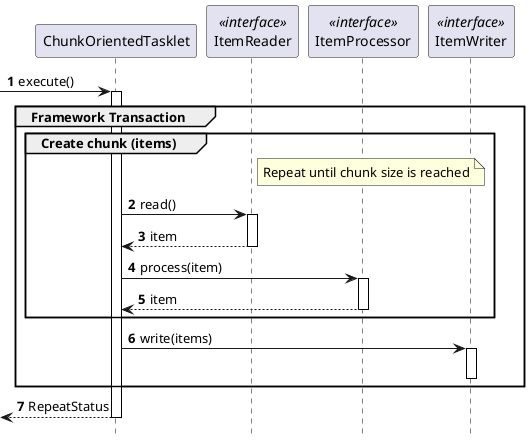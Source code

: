 @startuml

hide footbox
autonumber

participant ChunkOrientedTasklet
participant ItemReader <<interface>>
participant ItemProcessor <<interface>>
participant ItemWriter <<interface>>


[->ChunkOrientedTasklet : execute()
activate ChunkOrientedTasklet
group Framework Transaction
    group Create chunk (items)
        note right of ItemReader: Repeat until chunk size is reached
        ChunkOrientedTasklet -> ItemReader : read()
        activate ItemReader
        ItemReader --> ChunkOrientedTasklet : item
        deactivate ItemReader
        ChunkOrientedTasklet -> ItemProcessor : process(item)
        activate ItemProcessor
        ItemProcessor --> ChunkOrientedTasklet : item
        deactivate ItemProcessor
    end
    ChunkOrientedTasklet -> ItemWriter : write(items)
    activate ItemWriter
    deactivate ItemWriter
end
ChunkOrientedTasklet-->[ : RepeatStatus
deactivate ChunkOrientedTasklet


'Set styles such as format and color of each figure
skinparam Note {
  BackgroundColor #b1f8fa
  BorderColor black
}

skinparam Class {
  BorderColor black
  ArrowColor black
}

skinparam Sequence {
  BorderColor black
  ActorBorderColor black
  ArrowColor black
  LifeLineBorderColor black
  BoxLineColor black
  ParticipantBorderColor black
}

skinparam componentStyle uml2

skinparam Component {
  BorderColor black
  ArrowColor black
}

skinparam Interface {
  BorderColor black
  ArrowColor black
}

@enduml
